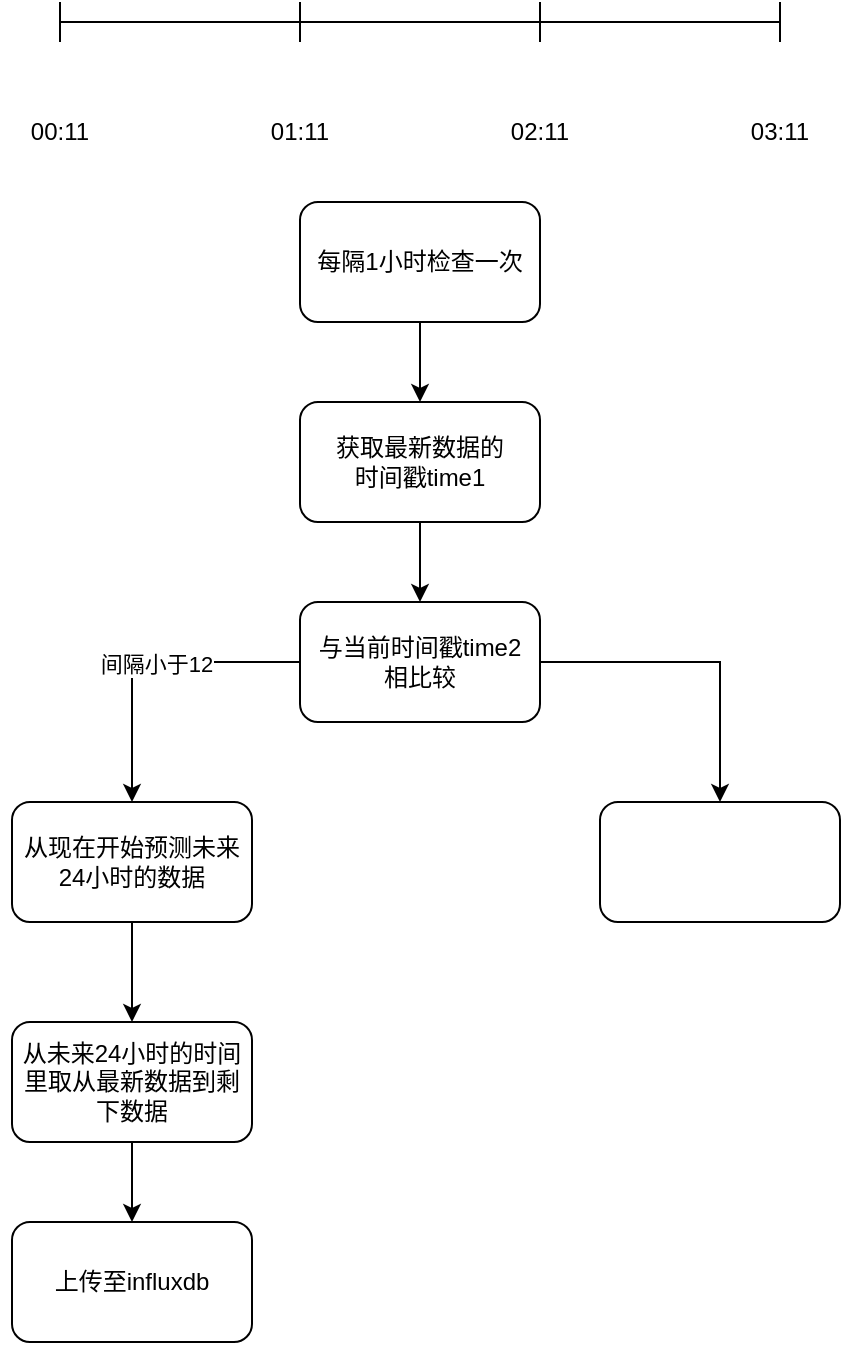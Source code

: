 <mxfile version="21.2.9" type="github">
  <diagram name="第 1 页" id="SlJA2I-Qyu4VbDwptdL-">
    <mxGraphModel dx="823" dy="544" grid="1" gridSize="10" guides="1" tooltips="1" connect="1" arrows="1" fold="1" page="1" pageScale="1" pageWidth="827" pageHeight="1169" math="0" shadow="0">
      <root>
        <mxCell id="0" />
        <mxCell id="1" parent="0" />
        <mxCell id="vAp62FiM2lDATQAgyI6t-1" value="" style="shape=crossbar;whiteSpace=wrap;html=1;rounded=1;" vertex="1" parent="1">
          <mxGeometry x="234" y="200" width="120" height="20" as="geometry" />
        </mxCell>
        <mxCell id="vAp62FiM2lDATQAgyI6t-2" value="" style="shape=crossbar;whiteSpace=wrap;html=1;rounded=1;" vertex="1" parent="1">
          <mxGeometry x="354" y="200" width="120" height="20" as="geometry" />
        </mxCell>
        <mxCell id="vAp62FiM2lDATQAgyI6t-3" value="" style="shape=crossbar;whiteSpace=wrap;html=1;rounded=1;" vertex="1" parent="1">
          <mxGeometry x="474" y="200" width="120" height="20" as="geometry" />
        </mxCell>
        <mxCell id="vAp62FiM2lDATQAgyI6t-5" value="00:11" style="text;html=1;strokeColor=none;fillColor=none;align=center;verticalAlign=middle;whiteSpace=wrap;rounded=0;" vertex="1" parent="1">
          <mxGeometry x="204" y="250" width="60" height="30" as="geometry" />
        </mxCell>
        <mxCell id="vAp62FiM2lDATQAgyI6t-7" value="01:11" style="text;html=1;strokeColor=none;fillColor=none;align=center;verticalAlign=middle;whiteSpace=wrap;rounded=0;" vertex="1" parent="1">
          <mxGeometry x="324" y="250" width="60" height="30" as="geometry" />
        </mxCell>
        <mxCell id="vAp62FiM2lDATQAgyI6t-8" value="02:11" style="text;html=1;strokeColor=none;fillColor=none;align=center;verticalAlign=middle;whiteSpace=wrap;rounded=0;" vertex="1" parent="1">
          <mxGeometry x="444" y="250" width="60" height="30" as="geometry" />
        </mxCell>
        <mxCell id="vAp62FiM2lDATQAgyI6t-9" value="03:11" style="text;html=1;strokeColor=none;fillColor=none;align=center;verticalAlign=middle;whiteSpace=wrap;rounded=0;" vertex="1" parent="1">
          <mxGeometry x="564" y="250" width="60" height="30" as="geometry" />
        </mxCell>
        <mxCell id="vAp62FiM2lDATQAgyI6t-12" value="" style="edgeStyle=orthogonalEdgeStyle;rounded=0;orthogonalLoop=1;jettySize=auto;html=1;" edge="1" parent="1" source="vAp62FiM2lDATQAgyI6t-10" target="vAp62FiM2lDATQAgyI6t-11">
          <mxGeometry relative="1" as="geometry" />
        </mxCell>
        <mxCell id="vAp62FiM2lDATQAgyI6t-10" value="每隔1小时检查一次" style="rounded=1;whiteSpace=wrap;html=1;" vertex="1" parent="1">
          <mxGeometry x="354" y="300" width="120" height="60" as="geometry" />
        </mxCell>
        <mxCell id="vAp62FiM2lDATQAgyI6t-14" value="" style="edgeStyle=orthogonalEdgeStyle;rounded=0;orthogonalLoop=1;jettySize=auto;html=1;" edge="1" parent="1" source="vAp62FiM2lDATQAgyI6t-11" target="vAp62FiM2lDATQAgyI6t-13">
          <mxGeometry relative="1" as="geometry" />
        </mxCell>
        <mxCell id="vAp62FiM2lDATQAgyI6t-11" value="获取最新数据的&lt;br&gt;时间戳time1" style="whiteSpace=wrap;html=1;rounded=1;" vertex="1" parent="1">
          <mxGeometry x="354" y="400" width="120" height="60" as="geometry" />
        </mxCell>
        <mxCell id="vAp62FiM2lDATQAgyI6t-16" value="" style="edgeStyle=orthogonalEdgeStyle;rounded=0;orthogonalLoop=1;jettySize=auto;html=1;" edge="1" parent="1" source="vAp62FiM2lDATQAgyI6t-13" target="vAp62FiM2lDATQAgyI6t-15">
          <mxGeometry relative="1" as="geometry" />
        </mxCell>
        <mxCell id="vAp62FiM2lDATQAgyI6t-19" value="间隔小于12" style="edgeLabel;html=1;align=center;verticalAlign=middle;resizable=0;points=[];" vertex="1" connectable="0" parent="vAp62FiM2lDATQAgyI6t-16">
          <mxGeometry x="-0.063" y="1" relative="1" as="geometry">
            <mxPoint as="offset" />
          </mxGeometry>
        </mxCell>
        <mxCell id="vAp62FiM2lDATQAgyI6t-18" value="" style="edgeStyle=orthogonalEdgeStyle;rounded=0;orthogonalLoop=1;jettySize=auto;html=1;" edge="1" parent="1" source="vAp62FiM2lDATQAgyI6t-13" target="vAp62FiM2lDATQAgyI6t-17">
          <mxGeometry relative="1" as="geometry" />
        </mxCell>
        <mxCell id="vAp62FiM2lDATQAgyI6t-13" value="与当前时间戳time2&lt;br&gt;相比较" style="whiteSpace=wrap;html=1;rounded=1;" vertex="1" parent="1">
          <mxGeometry x="354" y="500" width="120" height="60" as="geometry" />
        </mxCell>
        <mxCell id="vAp62FiM2lDATQAgyI6t-21" value="" style="edgeStyle=orthogonalEdgeStyle;rounded=0;orthogonalLoop=1;jettySize=auto;html=1;" edge="1" parent="1" source="vAp62FiM2lDATQAgyI6t-15" target="vAp62FiM2lDATQAgyI6t-20">
          <mxGeometry relative="1" as="geometry" />
        </mxCell>
        <mxCell id="vAp62FiM2lDATQAgyI6t-15" value="从现在开始预测未来24小时的数据" style="whiteSpace=wrap;html=1;rounded=1;" vertex="1" parent="1">
          <mxGeometry x="210" y="600" width="120" height="60" as="geometry" />
        </mxCell>
        <mxCell id="vAp62FiM2lDATQAgyI6t-17" value="" style="whiteSpace=wrap;html=1;rounded=1;" vertex="1" parent="1">
          <mxGeometry x="504" y="600" width="120" height="60" as="geometry" />
        </mxCell>
        <mxCell id="vAp62FiM2lDATQAgyI6t-23" value="" style="edgeStyle=orthogonalEdgeStyle;rounded=0;orthogonalLoop=1;jettySize=auto;html=1;" edge="1" parent="1" source="vAp62FiM2lDATQAgyI6t-20" target="vAp62FiM2lDATQAgyI6t-22">
          <mxGeometry relative="1" as="geometry" />
        </mxCell>
        <mxCell id="vAp62FiM2lDATQAgyI6t-20" value="从未来24小时的时间里取从最新数据到剩下数据" style="whiteSpace=wrap;html=1;rounded=1;" vertex="1" parent="1">
          <mxGeometry x="210" y="710" width="120" height="60" as="geometry" />
        </mxCell>
        <mxCell id="vAp62FiM2lDATQAgyI6t-22" value="上传至influxdb" style="whiteSpace=wrap;html=1;rounded=1;" vertex="1" parent="1">
          <mxGeometry x="210" y="810" width="120" height="60" as="geometry" />
        </mxCell>
      </root>
    </mxGraphModel>
  </diagram>
</mxfile>
